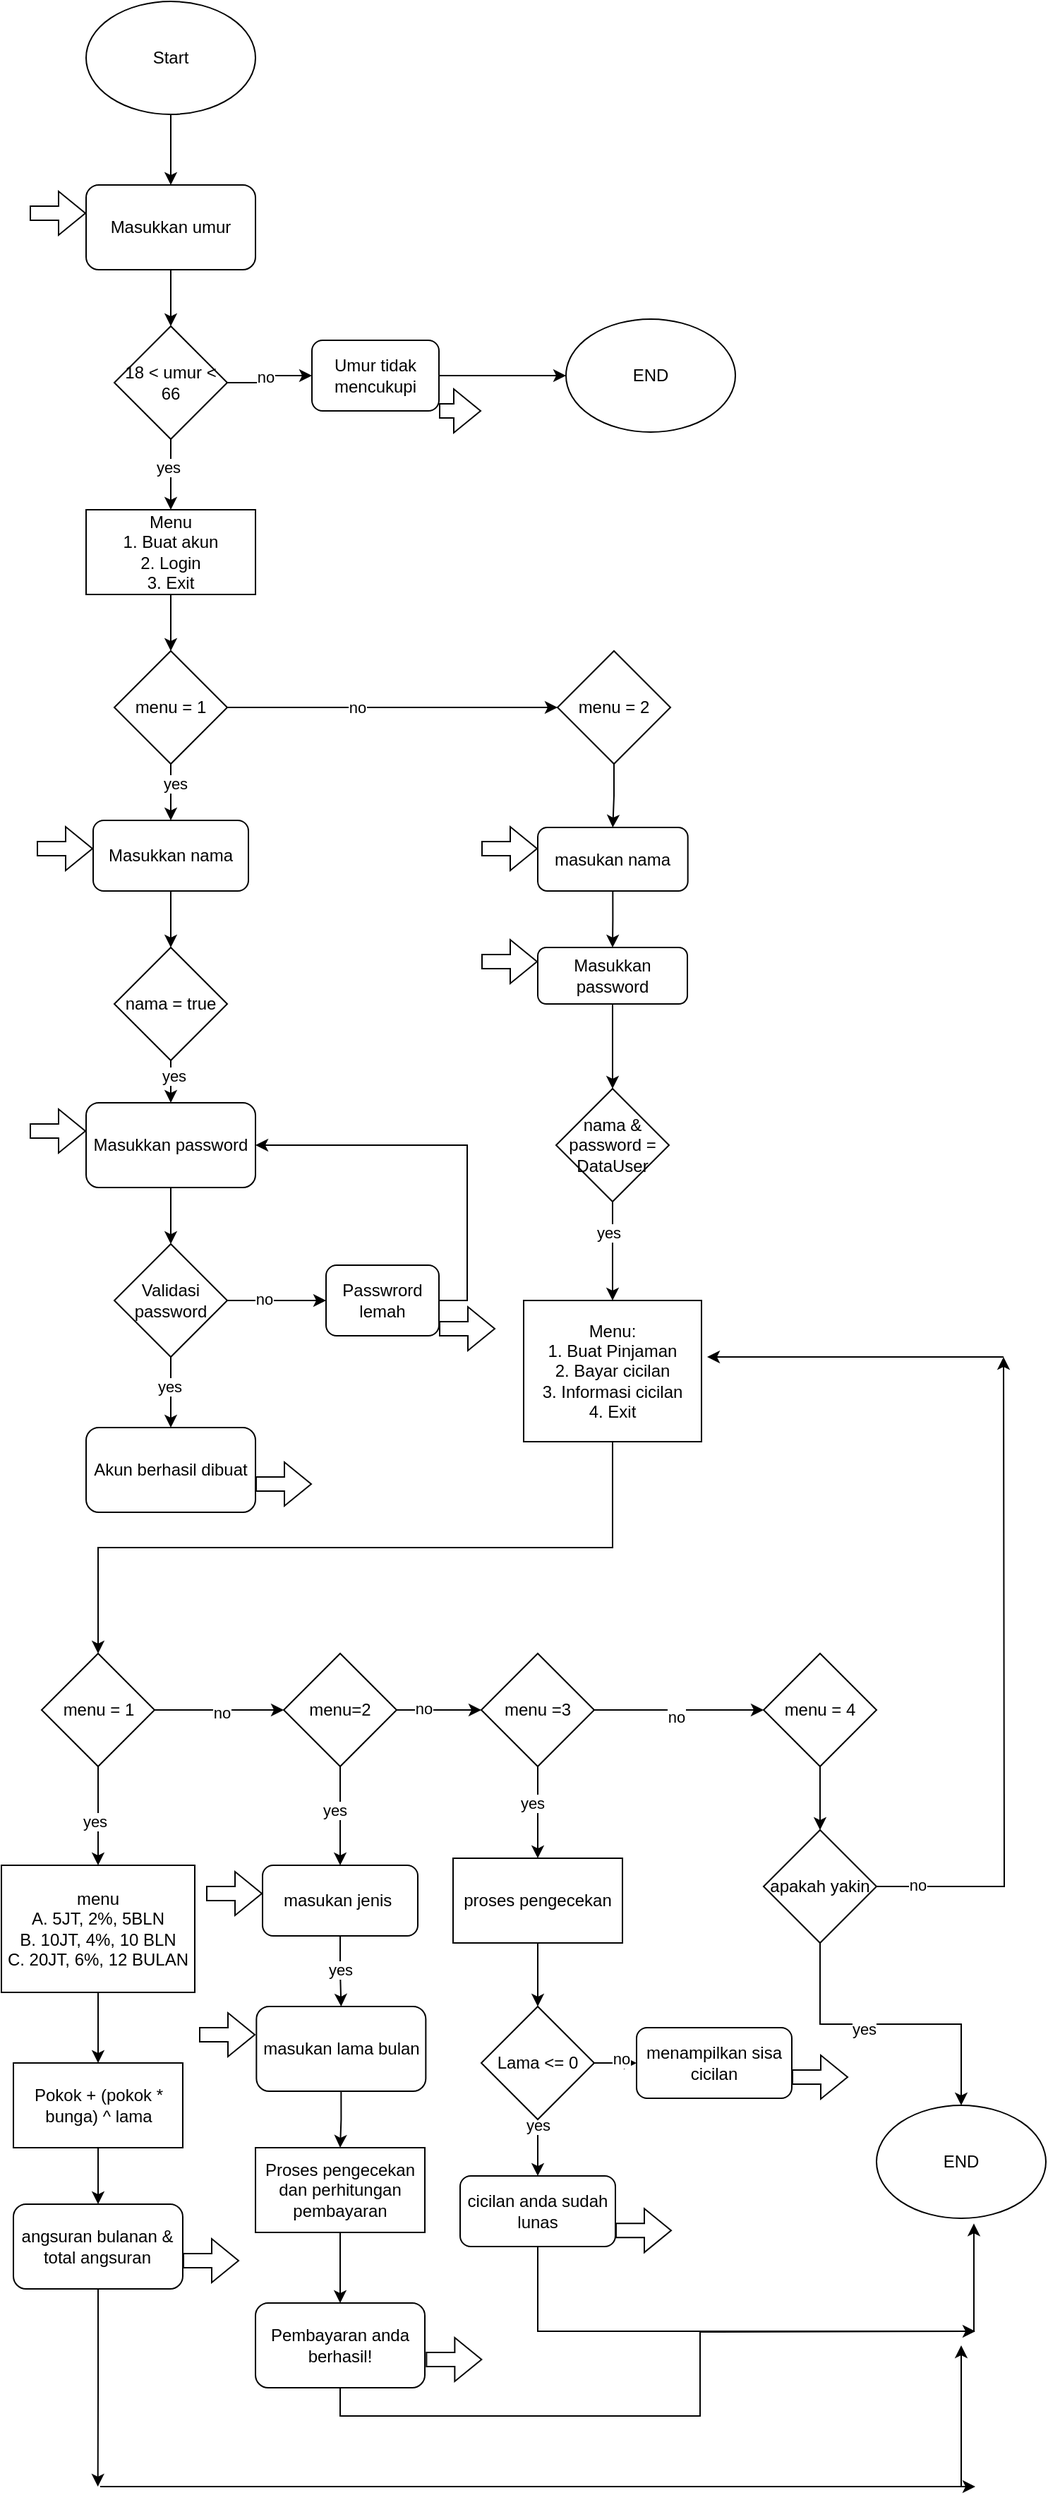 <mxfile version="24.7.17">
  <diagram id="C5RBs43oDa-KdzZeNtuy" name="Page-1">
    <mxGraphModel dx="1957" dy="771" grid="1" gridSize="10" guides="1" tooltips="1" connect="1" arrows="1" fold="1" page="1" pageScale="1" pageWidth="827" pageHeight="1169" math="0" shadow="0">
      <root>
        <mxCell id="WIyWlLk6GJQsqaUBKTNV-0" />
        <mxCell id="WIyWlLk6GJQsqaUBKTNV-1" parent="WIyWlLk6GJQsqaUBKTNV-0" />
        <mxCell id="LsBEOl2nDuF0hXu2eeSG-28" value="" style="edgeStyle=orthogonalEdgeStyle;rounded=0;orthogonalLoop=1;jettySize=auto;html=1;" edge="1" parent="WIyWlLk6GJQsqaUBKTNV-1" source="LsBEOl2nDuF0hXu2eeSG-26" target="LsBEOl2nDuF0hXu2eeSG-30">
          <mxGeometry relative="1" as="geometry">
            <mxPoint x="160" y="180" as="targetPoint" />
          </mxGeometry>
        </mxCell>
        <mxCell id="LsBEOl2nDuF0hXu2eeSG-26" value="Start" style="ellipse;whiteSpace=wrap;html=1;" vertex="1" parent="WIyWlLk6GJQsqaUBKTNV-1">
          <mxGeometry x="100" y="30" width="120" height="80" as="geometry" />
        </mxCell>
        <mxCell id="LsBEOl2nDuF0hXu2eeSG-32" style="edgeStyle=orthogonalEdgeStyle;rounded=0;orthogonalLoop=1;jettySize=auto;html=1;exitX=0.5;exitY=1;exitDx=0;exitDy=0;" edge="1" parent="WIyWlLk6GJQsqaUBKTNV-1" source="LsBEOl2nDuF0hXu2eeSG-30" target="LsBEOl2nDuF0hXu2eeSG-33">
          <mxGeometry relative="1" as="geometry">
            <mxPoint x="160" y="280" as="targetPoint" />
          </mxGeometry>
        </mxCell>
        <mxCell id="LsBEOl2nDuF0hXu2eeSG-30" value="Masukkan umur" style="rounded=1;whiteSpace=wrap;html=1;" vertex="1" parent="WIyWlLk6GJQsqaUBKTNV-1">
          <mxGeometry x="100" y="160" width="120" height="60" as="geometry" />
        </mxCell>
        <mxCell id="LsBEOl2nDuF0hXu2eeSG-31" value="" style="shape=flexArrow;endArrow=classic;html=1;rounded=0;" edge="1" parent="WIyWlLk6GJQsqaUBKTNV-1">
          <mxGeometry width="50" height="50" relative="1" as="geometry">
            <mxPoint x="60" y="180" as="sourcePoint" />
            <mxPoint x="100" y="180" as="targetPoint" />
          </mxGeometry>
        </mxCell>
        <mxCell id="LsBEOl2nDuF0hXu2eeSG-34" style="edgeStyle=orthogonalEdgeStyle;rounded=0;orthogonalLoop=1;jettySize=auto;html=1;exitX=1;exitY=0.5;exitDx=0;exitDy=0;" edge="1" parent="WIyWlLk6GJQsqaUBKTNV-1" source="LsBEOl2nDuF0hXu2eeSG-33" target="LsBEOl2nDuF0hXu2eeSG-40">
          <mxGeometry relative="1" as="geometry">
            <mxPoint x="280" y="300" as="targetPoint" />
          </mxGeometry>
        </mxCell>
        <mxCell id="LsBEOl2nDuF0hXu2eeSG-35" value="no" style="edgeLabel;html=1;align=center;verticalAlign=middle;resizable=0;points=[];" vertex="1" connectable="0" parent="LsBEOl2nDuF0hXu2eeSG-34">
          <mxGeometry x="-0.01" y="2" relative="1" as="geometry">
            <mxPoint x="-1" y="-2" as="offset" />
          </mxGeometry>
        </mxCell>
        <mxCell id="LsBEOl2nDuF0hXu2eeSG-45" style="edgeStyle=orthogonalEdgeStyle;rounded=0;orthogonalLoop=1;jettySize=auto;html=1;exitX=0.5;exitY=1;exitDx=0;exitDy=0;" edge="1" parent="WIyWlLk6GJQsqaUBKTNV-1" source="LsBEOl2nDuF0hXu2eeSG-33" target="LsBEOl2nDuF0hXu2eeSG-46">
          <mxGeometry relative="1" as="geometry">
            <mxPoint x="160" y="390" as="targetPoint" />
          </mxGeometry>
        </mxCell>
        <mxCell id="LsBEOl2nDuF0hXu2eeSG-47" value="yes" style="edgeLabel;html=1;align=center;verticalAlign=middle;resizable=0;points=[];" vertex="1" connectable="0" parent="LsBEOl2nDuF0hXu2eeSG-45">
          <mxGeometry x="-0.2" y="-2" relative="1" as="geometry">
            <mxPoint as="offset" />
          </mxGeometry>
        </mxCell>
        <mxCell id="LsBEOl2nDuF0hXu2eeSG-33" value="18 &amp;lt; umur &amp;lt; 66" style="rhombus;whiteSpace=wrap;html=1;" vertex="1" parent="WIyWlLk6GJQsqaUBKTNV-1">
          <mxGeometry x="120" y="260" width="80" height="80" as="geometry" />
        </mxCell>
        <mxCell id="LsBEOl2nDuF0hXu2eeSG-42" style="edgeStyle=orthogonalEdgeStyle;rounded=0;orthogonalLoop=1;jettySize=auto;html=1;exitX=1;exitY=0.5;exitDx=0;exitDy=0;" edge="1" parent="WIyWlLk6GJQsqaUBKTNV-1" source="LsBEOl2nDuF0hXu2eeSG-40" target="LsBEOl2nDuF0hXu2eeSG-44">
          <mxGeometry relative="1" as="geometry">
            <mxPoint x="440" y="300" as="targetPoint" />
          </mxGeometry>
        </mxCell>
        <mxCell id="LsBEOl2nDuF0hXu2eeSG-40" value="Umur tidak mencukupi" style="rounded=1;whiteSpace=wrap;html=1;" vertex="1" parent="WIyWlLk6GJQsqaUBKTNV-1">
          <mxGeometry x="260" y="270" width="90" height="50" as="geometry" />
        </mxCell>
        <mxCell id="LsBEOl2nDuF0hXu2eeSG-41" value="" style="shape=flexArrow;endArrow=classic;html=1;rounded=0;" edge="1" parent="WIyWlLk6GJQsqaUBKTNV-1">
          <mxGeometry width="50" height="50" relative="1" as="geometry">
            <mxPoint x="350" y="320" as="sourcePoint" />
            <mxPoint x="380" y="320" as="targetPoint" />
          </mxGeometry>
        </mxCell>
        <mxCell id="LsBEOl2nDuF0hXu2eeSG-44" value="END" style="ellipse;whiteSpace=wrap;html=1;" vertex="1" parent="WIyWlLk6GJQsqaUBKTNV-1">
          <mxGeometry x="440" y="255" width="120" height="80" as="geometry" />
        </mxCell>
        <mxCell id="LsBEOl2nDuF0hXu2eeSG-48" style="edgeStyle=orthogonalEdgeStyle;rounded=0;orthogonalLoop=1;jettySize=auto;html=1;exitX=0.5;exitY=1;exitDx=0;exitDy=0;" edge="1" parent="WIyWlLk6GJQsqaUBKTNV-1" source="LsBEOl2nDuF0hXu2eeSG-46" target="LsBEOl2nDuF0hXu2eeSG-49">
          <mxGeometry relative="1" as="geometry">
            <mxPoint x="160" y="500" as="targetPoint" />
          </mxGeometry>
        </mxCell>
        <mxCell id="LsBEOl2nDuF0hXu2eeSG-46" value="Menu&lt;div&gt;1. Buat akun&lt;/div&gt;&lt;div&gt;2. Login&lt;/div&gt;&lt;div&gt;3. Exit&lt;/div&gt;" style="rounded=0;whiteSpace=wrap;html=1;" vertex="1" parent="WIyWlLk6GJQsqaUBKTNV-1">
          <mxGeometry x="100" y="390" width="120" height="60" as="geometry" />
        </mxCell>
        <mxCell id="LsBEOl2nDuF0hXu2eeSG-50" style="edgeStyle=orthogonalEdgeStyle;rounded=0;orthogonalLoop=1;jettySize=auto;html=1;exitX=0.5;exitY=1;exitDx=0;exitDy=0;" edge="1" parent="WIyWlLk6GJQsqaUBKTNV-1" source="LsBEOl2nDuF0hXu2eeSG-49" target="LsBEOl2nDuF0hXu2eeSG-51">
          <mxGeometry relative="1" as="geometry">
            <mxPoint x="160" y="620" as="targetPoint" />
          </mxGeometry>
        </mxCell>
        <mxCell id="LsBEOl2nDuF0hXu2eeSG-70" value="yes" style="edgeLabel;html=1;align=center;verticalAlign=middle;resizable=0;points=[];" vertex="1" connectable="0" parent="LsBEOl2nDuF0hXu2eeSG-50">
          <mxGeometry x="-0.317" y="3" relative="1" as="geometry">
            <mxPoint as="offset" />
          </mxGeometry>
        </mxCell>
        <mxCell id="LsBEOl2nDuF0hXu2eeSG-71" style="edgeStyle=orthogonalEdgeStyle;rounded=0;orthogonalLoop=1;jettySize=auto;html=1;exitX=1;exitY=0.5;exitDx=0;exitDy=0;" edge="1" parent="WIyWlLk6GJQsqaUBKTNV-1" source="LsBEOl2nDuF0hXu2eeSG-49" target="LsBEOl2nDuF0hXu2eeSG-73">
          <mxGeometry relative="1" as="geometry">
            <mxPoint x="410" y="530" as="targetPoint" />
          </mxGeometry>
        </mxCell>
        <mxCell id="LsBEOl2nDuF0hXu2eeSG-72" value="no" style="edgeLabel;html=1;align=center;verticalAlign=middle;resizable=0;points=[];" vertex="1" connectable="0" parent="LsBEOl2nDuF0hXu2eeSG-71">
          <mxGeometry x="-0.212" relative="1" as="geometry">
            <mxPoint as="offset" />
          </mxGeometry>
        </mxCell>
        <mxCell id="LsBEOl2nDuF0hXu2eeSG-49" value="menu = 1" style="rhombus;whiteSpace=wrap;html=1;" vertex="1" parent="WIyWlLk6GJQsqaUBKTNV-1">
          <mxGeometry x="120" y="490" width="80" height="80" as="geometry" />
        </mxCell>
        <mxCell id="LsBEOl2nDuF0hXu2eeSG-53" style="edgeStyle=orthogonalEdgeStyle;rounded=0;orthogonalLoop=1;jettySize=auto;html=1;exitX=0.5;exitY=1;exitDx=0;exitDy=0;" edge="1" parent="WIyWlLk6GJQsqaUBKTNV-1" source="LsBEOl2nDuF0hXu2eeSG-51" target="LsBEOl2nDuF0hXu2eeSG-54">
          <mxGeometry relative="1" as="geometry">
            <mxPoint x="160" y="710" as="targetPoint" />
          </mxGeometry>
        </mxCell>
        <mxCell id="LsBEOl2nDuF0hXu2eeSG-51" value="Masukkan nama" style="rounded=1;whiteSpace=wrap;html=1;" vertex="1" parent="WIyWlLk6GJQsqaUBKTNV-1">
          <mxGeometry x="105" y="610" width="110" height="50" as="geometry" />
        </mxCell>
        <mxCell id="LsBEOl2nDuF0hXu2eeSG-52" value="" style="shape=flexArrow;endArrow=classic;html=1;rounded=0;" edge="1" parent="WIyWlLk6GJQsqaUBKTNV-1">
          <mxGeometry width="50" height="50" relative="1" as="geometry">
            <mxPoint x="65" y="630" as="sourcePoint" />
            <mxPoint x="105" y="630" as="targetPoint" />
          </mxGeometry>
        </mxCell>
        <mxCell id="LsBEOl2nDuF0hXu2eeSG-55" style="edgeStyle=orthogonalEdgeStyle;rounded=0;orthogonalLoop=1;jettySize=auto;html=1;exitX=0.5;exitY=1;exitDx=0;exitDy=0;" edge="1" parent="WIyWlLk6GJQsqaUBKTNV-1" source="LsBEOl2nDuF0hXu2eeSG-54" target="LsBEOl2nDuF0hXu2eeSG-56">
          <mxGeometry relative="1" as="geometry">
            <mxPoint x="160" y="820" as="targetPoint" />
          </mxGeometry>
        </mxCell>
        <mxCell id="LsBEOl2nDuF0hXu2eeSG-58" value="yes" style="edgeLabel;html=1;align=center;verticalAlign=middle;resizable=0;points=[];" vertex="1" connectable="0" parent="LsBEOl2nDuF0hXu2eeSG-55">
          <mxGeometry x="0.24" y="2" relative="1" as="geometry">
            <mxPoint as="offset" />
          </mxGeometry>
        </mxCell>
        <mxCell id="LsBEOl2nDuF0hXu2eeSG-54" value="nama = true" style="rhombus;whiteSpace=wrap;html=1;" vertex="1" parent="WIyWlLk6GJQsqaUBKTNV-1">
          <mxGeometry x="120" y="700" width="80" height="80" as="geometry" />
        </mxCell>
        <mxCell id="LsBEOl2nDuF0hXu2eeSG-59" style="edgeStyle=orthogonalEdgeStyle;rounded=0;orthogonalLoop=1;jettySize=auto;html=1;exitX=0.5;exitY=1;exitDx=0;exitDy=0;" edge="1" parent="WIyWlLk6GJQsqaUBKTNV-1" source="LsBEOl2nDuF0hXu2eeSG-56" target="LsBEOl2nDuF0hXu2eeSG-60">
          <mxGeometry relative="1" as="geometry">
            <mxPoint x="160.333" y="910" as="targetPoint" />
          </mxGeometry>
        </mxCell>
        <mxCell id="LsBEOl2nDuF0hXu2eeSG-56" value="Masukkan password" style="rounded=1;whiteSpace=wrap;html=1;" vertex="1" parent="WIyWlLk6GJQsqaUBKTNV-1">
          <mxGeometry x="100" y="810" width="120" height="60" as="geometry" />
        </mxCell>
        <mxCell id="LsBEOl2nDuF0hXu2eeSG-57" value="" style="shape=flexArrow;endArrow=classic;html=1;rounded=0;" edge="1" parent="WIyWlLk6GJQsqaUBKTNV-1">
          <mxGeometry width="50" height="50" relative="1" as="geometry">
            <mxPoint x="60" y="830" as="sourcePoint" />
            <mxPoint x="100" y="830" as="targetPoint" />
          </mxGeometry>
        </mxCell>
        <mxCell id="LsBEOl2nDuF0hXu2eeSG-61" style="edgeStyle=orthogonalEdgeStyle;rounded=0;orthogonalLoop=1;jettySize=auto;html=1;exitX=0.5;exitY=1;exitDx=0;exitDy=0;" edge="1" parent="WIyWlLk6GJQsqaUBKTNV-1" source="LsBEOl2nDuF0hXu2eeSG-60" target="LsBEOl2nDuF0hXu2eeSG-62">
          <mxGeometry relative="1" as="geometry">
            <mxPoint x="160.333" y="1030" as="targetPoint" />
          </mxGeometry>
        </mxCell>
        <mxCell id="LsBEOl2nDuF0hXu2eeSG-64" value="yes" style="edgeLabel;html=1;align=center;verticalAlign=middle;resizable=0;points=[];" vertex="1" connectable="0" parent="LsBEOl2nDuF0hXu2eeSG-61">
          <mxGeometry x="-0.187" y="-1" relative="1" as="geometry">
            <mxPoint as="offset" />
          </mxGeometry>
        </mxCell>
        <mxCell id="LsBEOl2nDuF0hXu2eeSG-65" style="edgeStyle=orthogonalEdgeStyle;rounded=0;orthogonalLoop=1;jettySize=auto;html=1;exitX=1;exitY=0.5;exitDx=0;exitDy=0;" edge="1" parent="WIyWlLk6GJQsqaUBKTNV-1" source="LsBEOl2nDuF0hXu2eeSG-60" target="LsBEOl2nDuF0hXu2eeSG-66">
          <mxGeometry relative="1" as="geometry">
            <mxPoint x="260" y="950.333" as="targetPoint" />
          </mxGeometry>
        </mxCell>
        <mxCell id="LsBEOl2nDuF0hXu2eeSG-67" value="no" style="edgeLabel;html=1;align=center;verticalAlign=middle;resizable=0;points=[];" vertex="1" connectable="0" parent="LsBEOl2nDuF0hXu2eeSG-65">
          <mxGeometry x="-0.278" y="1" relative="1" as="geometry">
            <mxPoint as="offset" />
          </mxGeometry>
        </mxCell>
        <mxCell id="LsBEOl2nDuF0hXu2eeSG-60" value="Validasi password" style="rhombus;whiteSpace=wrap;html=1;" vertex="1" parent="WIyWlLk6GJQsqaUBKTNV-1">
          <mxGeometry x="120.003" y="910" width="80" height="80" as="geometry" />
        </mxCell>
        <mxCell id="LsBEOl2nDuF0hXu2eeSG-62" value="Akun berhasil dibuat" style="rounded=1;whiteSpace=wrap;html=1;" vertex="1" parent="WIyWlLk6GJQsqaUBKTNV-1">
          <mxGeometry x="100.003" y="1040" width="120" height="60" as="geometry" />
        </mxCell>
        <mxCell id="LsBEOl2nDuF0hXu2eeSG-63" value="" style="shape=flexArrow;endArrow=classic;html=1;rounded=0;" edge="1" parent="WIyWlLk6GJQsqaUBKTNV-1">
          <mxGeometry width="50" height="50" relative="1" as="geometry">
            <mxPoint x="220" y="1080" as="sourcePoint" />
            <mxPoint x="260" y="1080" as="targetPoint" />
          </mxGeometry>
        </mxCell>
        <mxCell id="LsBEOl2nDuF0hXu2eeSG-68" style="edgeStyle=orthogonalEdgeStyle;rounded=0;orthogonalLoop=1;jettySize=auto;html=1;exitX=1;exitY=0.5;exitDx=0;exitDy=0;entryX=1;entryY=0.5;entryDx=0;entryDy=0;" edge="1" parent="WIyWlLk6GJQsqaUBKTNV-1" source="LsBEOl2nDuF0hXu2eeSG-66" target="LsBEOl2nDuF0hXu2eeSG-56">
          <mxGeometry relative="1" as="geometry" />
        </mxCell>
        <mxCell id="LsBEOl2nDuF0hXu2eeSG-66" value="Passwrord lemah" style="rounded=1;whiteSpace=wrap;html=1;" vertex="1" parent="WIyWlLk6GJQsqaUBKTNV-1">
          <mxGeometry x="270" y="925" width="80" height="50" as="geometry" />
        </mxCell>
        <mxCell id="LsBEOl2nDuF0hXu2eeSG-74" style="edgeStyle=orthogonalEdgeStyle;rounded=0;orthogonalLoop=1;jettySize=auto;html=1;exitX=0.5;exitY=1;exitDx=0;exitDy=0;" edge="1" parent="WIyWlLk6GJQsqaUBKTNV-1" source="LsBEOl2nDuF0hXu2eeSG-73" target="LsBEOl2nDuF0hXu2eeSG-75">
          <mxGeometry relative="1" as="geometry">
            <mxPoint x="473.667" y="610" as="targetPoint" />
          </mxGeometry>
        </mxCell>
        <mxCell id="LsBEOl2nDuF0hXu2eeSG-73" value="menu = 2" style="rhombus;whiteSpace=wrap;html=1;" vertex="1" parent="WIyWlLk6GJQsqaUBKTNV-1">
          <mxGeometry x="434" y="490" width="80" height="80" as="geometry" />
        </mxCell>
        <mxCell id="LsBEOl2nDuF0hXu2eeSG-77" style="edgeStyle=orthogonalEdgeStyle;rounded=0;orthogonalLoop=1;jettySize=auto;html=1;exitX=0.5;exitY=1;exitDx=0;exitDy=0;" edge="1" parent="WIyWlLk6GJQsqaUBKTNV-1" source="LsBEOl2nDuF0hXu2eeSG-75" target="LsBEOl2nDuF0hXu2eeSG-78">
          <mxGeometry relative="1" as="geometry">
            <mxPoint x="473.667" y="710" as="targetPoint" />
          </mxGeometry>
        </mxCell>
        <mxCell id="LsBEOl2nDuF0hXu2eeSG-75" value="masukan nama" style="rounded=1;whiteSpace=wrap;html=1;" vertex="1" parent="WIyWlLk6GJQsqaUBKTNV-1">
          <mxGeometry x="420" y="615" width="106.33" height="45" as="geometry" />
        </mxCell>
        <mxCell id="LsBEOl2nDuF0hXu2eeSG-76" value="" style="shape=flexArrow;endArrow=classic;html=1;rounded=0;" edge="1" parent="WIyWlLk6GJQsqaUBKTNV-1">
          <mxGeometry width="50" height="50" relative="1" as="geometry">
            <mxPoint x="380" y="630" as="sourcePoint" />
            <mxPoint x="420" y="630" as="targetPoint" />
          </mxGeometry>
        </mxCell>
        <mxCell id="LsBEOl2nDuF0hXu2eeSG-80" style="edgeStyle=orthogonalEdgeStyle;rounded=0;orthogonalLoop=1;jettySize=auto;html=1;exitX=0.5;exitY=1;exitDx=0;exitDy=0;" edge="1" parent="WIyWlLk6GJQsqaUBKTNV-1" source="LsBEOl2nDuF0hXu2eeSG-78" target="LsBEOl2nDuF0hXu2eeSG-82">
          <mxGeometry relative="1" as="geometry">
            <mxPoint x="473" y="790" as="targetPoint" />
          </mxGeometry>
        </mxCell>
        <mxCell id="LsBEOl2nDuF0hXu2eeSG-78" value="Masukkan password" style="rounded=1;whiteSpace=wrap;html=1;" vertex="1" parent="WIyWlLk6GJQsqaUBKTNV-1">
          <mxGeometry x="420" y="700" width="106" height="40" as="geometry" />
        </mxCell>
        <mxCell id="LsBEOl2nDuF0hXu2eeSG-79" value="" style="shape=flexArrow;endArrow=classic;html=1;rounded=0;" edge="1" parent="WIyWlLk6GJQsqaUBKTNV-1">
          <mxGeometry width="50" height="50" relative="1" as="geometry">
            <mxPoint x="380" y="710" as="sourcePoint" />
            <mxPoint x="420" y="710" as="targetPoint" />
          </mxGeometry>
        </mxCell>
        <mxCell id="LsBEOl2nDuF0hXu2eeSG-83" style="edgeStyle=orthogonalEdgeStyle;rounded=0;orthogonalLoop=1;jettySize=auto;html=1;exitX=0.5;exitY=1;exitDx=0;exitDy=0;" edge="1" parent="WIyWlLk6GJQsqaUBKTNV-1" source="LsBEOl2nDuF0hXu2eeSG-82" target="LsBEOl2nDuF0hXu2eeSG-84">
          <mxGeometry relative="1" as="geometry">
            <mxPoint x="473" y="930" as="targetPoint" />
          </mxGeometry>
        </mxCell>
        <mxCell id="LsBEOl2nDuF0hXu2eeSG-85" value="yes" style="edgeLabel;html=1;align=center;verticalAlign=middle;resizable=0;points=[];" vertex="1" connectable="0" parent="LsBEOl2nDuF0hXu2eeSG-83">
          <mxGeometry x="-0.371" y="-3" relative="1" as="geometry">
            <mxPoint as="offset" />
          </mxGeometry>
        </mxCell>
        <mxCell id="LsBEOl2nDuF0hXu2eeSG-82" value="nama &amp;amp; password = DataUser" style="rhombus;whiteSpace=wrap;html=1;" vertex="1" parent="WIyWlLk6GJQsqaUBKTNV-1">
          <mxGeometry x="433" y="800" width="80" height="80" as="geometry" />
        </mxCell>
        <mxCell id="LsBEOl2nDuF0hXu2eeSG-86" style="edgeStyle=orthogonalEdgeStyle;rounded=0;orthogonalLoop=1;jettySize=auto;html=1;exitX=0.5;exitY=1;exitDx=0;exitDy=0;" edge="1" parent="WIyWlLk6GJQsqaUBKTNV-1" source="LsBEOl2nDuF0hXu2eeSG-84" target="LsBEOl2nDuF0hXu2eeSG-87">
          <mxGeometry relative="1" as="geometry">
            <mxPoint x="473" y="1110" as="targetPoint" />
          </mxGeometry>
        </mxCell>
        <mxCell id="LsBEOl2nDuF0hXu2eeSG-84" value="Menu:&lt;div&gt;1. Buat Pinjaman&lt;/div&gt;&lt;div&gt;2. Bayar cicilan&lt;/div&gt;&lt;div&gt;3. Informasi cicilan&lt;/div&gt;&lt;div&gt;4. Exit&lt;/div&gt;" style="rounded=0;whiteSpace=wrap;html=1;" vertex="1" parent="WIyWlLk6GJQsqaUBKTNV-1">
          <mxGeometry x="410" y="950" width="126" height="100" as="geometry" />
        </mxCell>
        <mxCell id="LsBEOl2nDuF0hXu2eeSG-89" style="edgeStyle=orthogonalEdgeStyle;rounded=0;orthogonalLoop=1;jettySize=auto;html=1;exitX=0.5;exitY=1;exitDx=0;exitDy=0;" edge="1" parent="WIyWlLk6GJQsqaUBKTNV-1" source="LsBEOl2nDuF0hXu2eeSG-87" target="LsBEOl2nDuF0hXu2eeSG-92">
          <mxGeometry relative="1" as="geometry">
            <mxPoint x="108.5" y="1350" as="targetPoint" />
          </mxGeometry>
        </mxCell>
        <mxCell id="LsBEOl2nDuF0hXu2eeSG-90" value="yes" style="edgeLabel;html=1;align=center;verticalAlign=middle;resizable=0;points=[];" vertex="1" connectable="0" parent="LsBEOl2nDuF0hXu2eeSG-89">
          <mxGeometry x="0.103" y="-3" relative="1" as="geometry">
            <mxPoint as="offset" />
          </mxGeometry>
        </mxCell>
        <mxCell id="LsBEOl2nDuF0hXu2eeSG-95" style="edgeStyle=orthogonalEdgeStyle;rounded=0;orthogonalLoop=1;jettySize=auto;html=1;exitX=1;exitY=0.5;exitDx=0;exitDy=0;" edge="1" parent="WIyWlLk6GJQsqaUBKTNV-1" source="LsBEOl2nDuF0hXu2eeSG-87" target="LsBEOl2nDuF0hXu2eeSG-96">
          <mxGeometry relative="1" as="geometry">
            <mxPoint x="450" y="1229.667" as="targetPoint" />
          </mxGeometry>
        </mxCell>
        <mxCell id="LsBEOl2nDuF0hXu2eeSG-98" value="no" style="edgeLabel;html=1;align=center;verticalAlign=middle;resizable=0;points=[];" vertex="1" connectable="0" parent="LsBEOl2nDuF0hXu2eeSG-95">
          <mxGeometry x="0.053" y="-2" relative="1" as="geometry">
            <mxPoint x="-1" as="offset" />
          </mxGeometry>
        </mxCell>
        <mxCell id="LsBEOl2nDuF0hXu2eeSG-87" value="menu = 1" style="rhombus;whiteSpace=wrap;html=1;" vertex="1" parent="WIyWlLk6GJQsqaUBKTNV-1">
          <mxGeometry x="68.5" y="1200" width="80" height="80" as="geometry" />
        </mxCell>
        <mxCell id="LsBEOl2nDuF0hXu2eeSG-91" value="" style="shape=flexArrow;endArrow=classic;html=1;rounded=0;" edge="1" parent="WIyWlLk6GJQsqaUBKTNV-1">
          <mxGeometry width="50" height="50" relative="1" as="geometry">
            <mxPoint x="350" y="970" as="sourcePoint" />
            <mxPoint x="390" y="970" as="targetPoint" />
          </mxGeometry>
        </mxCell>
        <mxCell id="LsBEOl2nDuF0hXu2eeSG-93" style="edgeStyle=orthogonalEdgeStyle;rounded=0;orthogonalLoop=1;jettySize=auto;html=1;" edge="1" parent="WIyWlLk6GJQsqaUBKTNV-1" source="LsBEOl2nDuF0hXu2eeSG-92" target="LsBEOl2nDuF0hXu2eeSG-94">
          <mxGeometry relative="1" as="geometry">
            <mxPoint x="108.5" y="1500" as="targetPoint" />
          </mxGeometry>
        </mxCell>
        <mxCell id="LsBEOl2nDuF0hXu2eeSG-92" value="menu&lt;div&gt;A. 5JT, 2%, 5BLN&lt;/div&gt;&lt;div&gt;B. 10JT, 4%, 10 BLN&lt;/div&gt;&lt;div&gt;C. 20JT, 6%, 12 BULAN&lt;/div&gt;" style="rounded=0;whiteSpace=wrap;html=1;" vertex="1" parent="WIyWlLk6GJQsqaUBKTNV-1">
          <mxGeometry x="40" y="1350" width="137" height="90" as="geometry" />
        </mxCell>
        <mxCell id="LsBEOl2nDuF0hXu2eeSG-99" style="edgeStyle=orthogonalEdgeStyle;rounded=0;orthogonalLoop=1;jettySize=auto;html=1;exitX=0.5;exitY=1;exitDx=0;exitDy=0;" edge="1" parent="WIyWlLk6GJQsqaUBKTNV-1" source="LsBEOl2nDuF0hXu2eeSG-94" target="LsBEOl2nDuF0hXu2eeSG-100">
          <mxGeometry relative="1" as="geometry">
            <mxPoint x="109.167" y="1600" as="targetPoint" />
          </mxGeometry>
        </mxCell>
        <mxCell id="LsBEOl2nDuF0hXu2eeSG-94" value="Pokok + (pokok * bunga) ^ lama" style="rounded=0;whiteSpace=wrap;html=1;" vertex="1" parent="WIyWlLk6GJQsqaUBKTNV-1">
          <mxGeometry x="48.5" y="1490" width="120" height="60" as="geometry" />
        </mxCell>
        <mxCell id="LsBEOl2nDuF0hXu2eeSG-97" style="edgeStyle=orthogonalEdgeStyle;rounded=0;orthogonalLoop=1;jettySize=auto;html=1;exitX=0.5;exitY=1;exitDx=0;exitDy=0;" edge="1" parent="WIyWlLk6GJQsqaUBKTNV-1" source="LsBEOl2nDuF0hXu2eeSG-96" target="LsBEOl2nDuF0hXu2eeSG-102">
          <mxGeometry relative="1" as="geometry">
            <mxPoint x="279.677" y="1350" as="targetPoint" />
          </mxGeometry>
        </mxCell>
        <mxCell id="LsBEOl2nDuF0hXu2eeSG-119" value="yes" style="edgeLabel;html=1;align=center;verticalAlign=middle;resizable=0;points=[];" vertex="1" connectable="0" parent="LsBEOl2nDuF0hXu2eeSG-97">
          <mxGeometry x="-0.114" y="-4" relative="1" as="geometry">
            <mxPoint as="offset" />
          </mxGeometry>
        </mxCell>
        <mxCell id="LsBEOl2nDuF0hXu2eeSG-116" style="edgeStyle=orthogonalEdgeStyle;rounded=0;orthogonalLoop=1;jettySize=auto;html=1;exitX=1;exitY=0.5;exitDx=0;exitDy=0;" edge="1" parent="WIyWlLk6GJQsqaUBKTNV-1" source="LsBEOl2nDuF0hXu2eeSG-96" target="LsBEOl2nDuF0hXu2eeSG-118">
          <mxGeometry relative="1" as="geometry">
            <mxPoint x="371.68" y="1239.997" as="targetPoint" />
          </mxGeometry>
        </mxCell>
        <mxCell id="LsBEOl2nDuF0hXu2eeSG-120" value="no" style="edgeLabel;html=1;align=center;verticalAlign=middle;resizable=0;points=[];" vertex="1" connectable="0" parent="LsBEOl2nDuF0hXu2eeSG-116">
          <mxGeometry x="-0.367" y="1" relative="1" as="geometry">
            <mxPoint as="offset" />
          </mxGeometry>
        </mxCell>
        <mxCell id="LsBEOl2nDuF0hXu2eeSG-96" value="menu=2" style="rhombus;whiteSpace=wrap;html=1;" vertex="1" parent="WIyWlLk6GJQsqaUBKTNV-1">
          <mxGeometry x="240.01" y="1199.997" width="80" height="80" as="geometry" />
        </mxCell>
        <mxCell id="LsBEOl2nDuF0hXu2eeSG-159" style="edgeStyle=orthogonalEdgeStyle;rounded=0;orthogonalLoop=1;jettySize=auto;html=1;exitX=0.5;exitY=1;exitDx=0;exitDy=0;" edge="1" parent="WIyWlLk6GJQsqaUBKTNV-1" source="LsBEOl2nDuF0hXu2eeSG-100">
          <mxGeometry relative="1" as="geometry">
            <mxPoint x="108.333" y="1790" as="targetPoint" />
          </mxGeometry>
        </mxCell>
        <mxCell id="LsBEOl2nDuF0hXu2eeSG-100" value="angsuran bulanan &amp;amp; total angsuran" style="rounded=1;whiteSpace=wrap;html=1;" vertex="1" parent="WIyWlLk6GJQsqaUBKTNV-1">
          <mxGeometry x="48.497" y="1590" width="120" height="60" as="geometry" />
        </mxCell>
        <mxCell id="LsBEOl2nDuF0hXu2eeSG-101" value="" style="shape=flexArrow;endArrow=classic;html=1;rounded=0;" edge="1" parent="WIyWlLk6GJQsqaUBKTNV-1">
          <mxGeometry width="50" height="50" relative="1" as="geometry">
            <mxPoint x="168.5" y="1630" as="sourcePoint" />
            <mxPoint x="208.5" y="1630" as="targetPoint" />
          </mxGeometry>
        </mxCell>
        <mxCell id="LsBEOl2nDuF0hXu2eeSG-104" style="edgeStyle=orthogonalEdgeStyle;rounded=0;orthogonalLoop=1;jettySize=auto;html=1;exitX=0.5;exitY=1;exitDx=0;exitDy=0;" edge="1" parent="WIyWlLk6GJQsqaUBKTNV-1" source="LsBEOl2nDuF0hXu2eeSG-102" target="LsBEOl2nDuF0hXu2eeSG-105">
          <mxGeometry relative="1" as="geometry">
            <mxPoint x="280.677" y="1480" as="targetPoint" />
          </mxGeometry>
        </mxCell>
        <mxCell id="LsBEOl2nDuF0hXu2eeSG-133" value="yes" style="edgeLabel;html=1;align=center;verticalAlign=middle;resizable=0;points=[];" vertex="1" connectable="0" parent="LsBEOl2nDuF0hXu2eeSG-104">
          <mxGeometry x="-0.08" relative="1" as="geometry">
            <mxPoint as="offset" />
          </mxGeometry>
        </mxCell>
        <mxCell id="LsBEOl2nDuF0hXu2eeSG-102" value="masukan jenis&amp;nbsp;" style="rounded=1;whiteSpace=wrap;html=1;" vertex="1" parent="WIyWlLk6GJQsqaUBKTNV-1">
          <mxGeometry x="225.01" y="1350" width="110" height="50" as="geometry" />
        </mxCell>
        <mxCell id="LsBEOl2nDuF0hXu2eeSG-103" value="" style="shape=flexArrow;endArrow=classic;html=1;rounded=0;" edge="1" parent="WIyWlLk6GJQsqaUBKTNV-1">
          <mxGeometry width="50" height="50" relative="1" as="geometry">
            <mxPoint x="185.01" y="1370" as="sourcePoint" />
            <mxPoint x="225.01" y="1370" as="targetPoint" />
          </mxGeometry>
        </mxCell>
        <mxCell id="LsBEOl2nDuF0hXu2eeSG-107" style="edgeStyle=orthogonalEdgeStyle;rounded=0;orthogonalLoop=1;jettySize=auto;html=1;exitX=0.5;exitY=1;exitDx=0;exitDy=0;" edge="1" parent="WIyWlLk6GJQsqaUBKTNV-1" source="LsBEOl2nDuF0hXu2eeSG-105" target="LsBEOl2nDuF0hXu2eeSG-112">
          <mxGeometry relative="1" as="geometry">
            <mxPoint x="280.677" y="1540" as="targetPoint" />
          </mxGeometry>
        </mxCell>
        <mxCell id="LsBEOl2nDuF0hXu2eeSG-105" value="masukan lama bulan" style="rounded=1;whiteSpace=wrap;html=1;" vertex="1" parent="WIyWlLk6GJQsqaUBKTNV-1">
          <mxGeometry x="220.677" y="1450" width="120" height="60" as="geometry" />
        </mxCell>
        <mxCell id="LsBEOl2nDuF0hXu2eeSG-106" value="" style="shape=flexArrow;endArrow=classic;html=1;rounded=0;" edge="1" parent="WIyWlLk6GJQsqaUBKTNV-1">
          <mxGeometry width="50" height="50" relative="1" as="geometry">
            <mxPoint x="180.0" y="1470" as="sourcePoint" />
            <mxPoint x="220.0" y="1470" as="targetPoint" />
          </mxGeometry>
        </mxCell>
        <mxCell id="LsBEOl2nDuF0hXu2eeSG-113" style="edgeStyle=orthogonalEdgeStyle;rounded=0;orthogonalLoop=1;jettySize=auto;html=1;exitX=0.5;exitY=1;exitDx=0;exitDy=0;" edge="1" parent="WIyWlLk6GJQsqaUBKTNV-1" source="LsBEOl2nDuF0hXu2eeSG-112" target="LsBEOl2nDuF0hXu2eeSG-114">
          <mxGeometry relative="1" as="geometry">
            <mxPoint x="279.343" y="1660" as="targetPoint" />
          </mxGeometry>
        </mxCell>
        <mxCell id="LsBEOl2nDuF0hXu2eeSG-112" value="Proses pengecekan dan perhitungan pembayaran" style="rounded=0;whiteSpace=wrap;html=1;" vertex="1" parent="WIyWlLk6GJQsqaUBKTNV-1">
          <mxGeometry x="220.007" y="1550" width="120" height="60" as="geometry" />
        </mxCell>
        <mxCell id="LsBEOl2nDuF0hXu2eeSG-157" style="edgeStyle=orthogonalEdgeStyle;rounded=0;orthogonalLoop=1;jettySize=auto;html=1;exitX=0.5;exitY=1;exitDx=0;exitDy=0;" edge="1" parent="WIyWlLk6GJQsqaUBKTNV-1" source="LsBEOl2nDuF0hXu2eeSG-114">
          <mxGeometry relative="1" as="geometry">
            <mxPoint x="730" y="1680" as="targetPoint" />
          </mxGeometry>
        </mxCell>
        <mxCell id="LsBEOl2nDuF0hXu2eeSG-114" value="Pembayaran anda berhasil!" style="rounded=1;whiteSpace=wrap;html=1;" vertex="1" parent="WIyWlLk6GJQsqaUBKTNV-1">
          <mxGeometry x="220.003" y="1660" width="120" height="60" as="geometry" />
        </mxCell>
        <mxCell id="LsBEOl2nDuF0hXu2eeSG-115" value="" style="shape=flexArrow;endArrow=classic;html=1;rounded=0;" edge="1" parent="WIyWlLk6GJQsqaUBKTNV-1">
          <mxGeometry width="50" height="50" relative="1" as="geometry">
            <mxPoint x="340.68" y="1700" as="sourcePoint" />
            <mxPoint x="380.68" y="1700" as="targetPoint" />
          </mxGeometry>
        </mxCell>
        <mxCell id="LsBEOl2nDuF0hXu2eeSG-121" style="edgeStyle=orthogonalEdgeStyle;rounded=0;orthogonalLoop=1;jettySize=auto;html=1;exitX=0.5;exitY=1;exitDx=0;exitDy=0;" edge="1" parent="WIyWlLk6GJQsqaUBKTNV-1" source="LsBEOl2nDuF0hXu2eeSG-118" target="LsBEOl2nDuF0hXu2eeSG-124">
          <mxGeometry relative="1" as="geometry">
            <mxPoint x="420.333" y="1340" as="targetPoint" />
          </mxGeometry>
        </mxCell>
        <mxCell id="LsBEOl2nDuF0hXu2eeSG-122" value="yes" style="edgeLabel;html=1;align=center;verticalAlign=middle;resizable=0;points=[];" vertex="1" connectable="0" parent="LsBEOl2nDuF0hXu2eeSG-121">
          <mxGeometry x="-0.2" y="-4" relative="1" as="geometry">
            <mxPoint as="offset" />
          </mxGeometry>
        </mxCell>
        <mxCell id="LsBEOl2nDuF0hXu2eeSG-140" style="edgeStyle=orthogonalEdgeStyle;rounded=0;orthogonalLoop=1;jettySize=auto;html=1;exitX=1;exitY=0.5;exitDx=0;exitDy=0;" edge="1" parent="WIyWlLk6GJQsqaUBKTNV-1" source="LsBEOl2nDuF0hXu2eeSG-118" target="LsBEOl2nDuF0hXu2eeSG-145">
          <mxGeometry relative="1" as="geometry">
            <mxPoint x="620" y="1240" as="targetPoint" />
          </mxGeometry>
        </mxCell>
        <mxCell id="LsBEOl2nDuF0hXu2eeSG-141" value="no" style="edgeLabel;html=1;align=center;verticalAlign=middle;resizable=0;points=[];" vertex="1" connectable="0" parent="LsBEOl2nDuF0hXu2eeSG-140">
          <mxGeometry x="-0.03" y="-5" relative="1" as="geometry">
            <mxPoint as="offset" />
          </mxGeometry>
        </mxCell>
        <mxCell id="LsBEOl2nDuF0hXu2eeSG-118" value="menu =3" style="rhombus;whiteSpace=wrap;html=1;" vertex="1" parent="WIyWlLk6GJQsqaUBKTNV-1">
          <mxGeometry x="380.0" y="1199.997" width="80" height="80" as="geometry" />
        </mxCell>
        <mxCell id="LsBEOl2nDuF0hXu2eeSG-125" style="edgeStyle=orthogonalEdgeStyle;rounded=0;orthogonalLoop=1;jettySize=auto;html=1;exitX=0.5;exitY=1;exitDx=0;exitDy=0;" edge="1" parent="WIyWlLk6GJQsqaUBKTNV-1" source="LsBEOl2nDuF0hXu2eeSG-124" target="LsBEOl2nDuF0hXu2eeSG-129">
          <mxGeometry relative="1" as="geometry">
            <mxPoint x="420.003" y="1450" as="targetPoint" />
          </mxGeometry>
        </mxCell>
        <mxCell id="LsBEOl2nDuF0hXu2eeSG-124" value="proses pengecekan" style="rounded=0;whiteSpace=wrap;html=1;" vertex="1" parent="WIyWlLk6GJQsqaUBKTNV-1">
          <mxGeometry x="360.003" y="1345" width="120" height="60" as="geometry" />
        </mxCell>
        <mxCell id="LsBEOl2nDuF0hXu2eeSG-130" style="edgeStyle=orthogonalEdgeStyle;rounded=0;orthogonalLoop=1;jettySize=auto;html=1;exitX=0.5;exitY=1;exitDx=0;exitDy=0;" edge="1" parent="WIyWlLk6GJQsqaUBKTNV-1" source="LsBEOl2nDuF0hXu2eeSG-129" target="LsBEOl2nDuF0hXu2eeSG-131">
          <mxGeometry relative="1" as="geometry">
            <mxPoint x="420" y="1590" as="targetPoint" />
          </mxGeometry>
        </mxCell>
        <mxCell id="LsBEOl2nDuF0hXu2eeSG-134" value="yes" style="edgeLabel;html=1;align=center;verticalAlign=middle;resizable=0;points=[];" vertex="1" connectable="0" parent="LsBEOl2nDuF0hXu2eeSG-130">
          <mxGeometry x="-0.817" relative="1" as="geometry">
            <mxPoint as="offset" />
          </mxGeometry>
        </mxCell>
        <mxCell id="LsBEOl2nDuF0hXu2eeSG-136" style="edgeStyle=orthogonalEdgeStyle;rounded=0;orthogonalLoop=1;jettySize=auto;html=1;exitX=1;exitY=0.5;exitDx=0;exitDy=0;" edge="1" parent="WIyWlLk6GJQsqaUBKTNV-1" source="LsBEOl2nDuF0hXu2eeSG-129" target="LsBEOl2nDuF0hXu2eeSG-138">
          <mxGeometry relative="1" as="geometry">
            <mxPoint x="520" y="1489.667" as="targetPoint" />
          </mxGeometry>
        </mxCell>
        <mxCell id="LsBEOl2nDuF0hXu2eeSG-137" value="no" style="edgeLabel;html=1;align=center;verticalAlign=middle;resizable=0;points=[];" vertex="1" connectable="0" parent="LsBEOl2nDuF0hXu2eeSG-136">
          <mxGeometry x="-0.235" y="3" relative="1" as="geometry">
            <mxPoint as="offset" />
          </mxGeometry>
        </mxCell>
        <mxCell id="LsBEOl2nDuF0hXu2eeSG-129" value="Lama &amp;lt;= 0" style="rhombus;whiteSpace=wrap;html=1;" vertex="1" parent="WIyWlLk6GJQsqaUBKTNV-1">
          <mxGeometry x="380.003" y="1450" width="80" height="80" as="geometry" />
        </mxCell>
        <mxCell id="LsBEOl2nDuF0hXu2eeSG-131" value="cicilan anda sudah lunas" style="rounded=1;whiteSpace=wrap;html=1;" vertex="1" parent="WIyWlLk6GJQsqaUBKTNV-1">
          <mxGeometry x="365" y="1570" width="110" height="50" as="geometry" />
        </mxCell>
        <mxCell id="LsBEOl2nDuF0hXu2eeSG-135" value="" style="shape=flexArrow;endArrow=classic;html=1;rounded=0;" edge="1" parent="WIyWlLk6GJQsqaUBKTNV-1">
          <mxGeometry width="50" height="50" relative="1" as="geometry">
            <mxPoint x="475" y="1608.67" as="sourcePoint" />
            <mxPoint x="515" y="1608.67" as="targetPoint" />
          </mxGeometry>
        </mxCell>
        <mxCell id="LsBEOl2nDuF0hXu2eeSG-138" value="menampilkan sisa cicilan" style="rounded=1;whiteSpace=wrap;html=1;" vertex="1" parent="WIyWlLk6GJQsqaUBKTNV-1">
          <mxGeometry x="490" y="1465" width="110" height="50" as="geometry" />
        </mxCell>
        <mxCell id="LsBEOl2nDuF0hXu2eeSG-139" value="" style="shape=flexArrow;endArrow=classic;html=1;rounded=0;" edge="1" parent="WIyWlLk6GJQsqaUBKTNV-1">
          <mxGeometry width="50" height="50" relative="1" as="geometry">
            <mxPoint x="600" y="1500" as="sourcePoint" />
            <mxPoint x="640" y="1500" as="targetPoint" />
          </mxGeometry>
        </mxCell>
        <mxCell id="LsBEOl2nDuF0hXu2eeSG-146" style="edgeStyle=orthogonalEdgeStyle;rounded=0;orthogonalLoop=1;jettySize=auto;html=1;exitX=0.5;exitY=1;exitDx=0;exitDy=0;" edge="1" parent="WIyWlLk6GJQsqaUBKTNV-1" source="LsBEOl2nDuF0hXu2eeSG-145" target="LsBEOl2nDuF0hXu2eeSG-148">
          <mxGeometry relative="1" as="geometry">
            <mxPoint x="620" y="1340" as="targetPoint" />
          </mxGeometry>
        </mxCell>
        <mxCell id="LsBEOl2nDuF0hXu2eeSG-145" value="menu = 4" style="rhombus;whiteSpace=wrap;html=1;" vertex="1" parent="WIyWlLk6GJQsqaUBKTNV-1">
          <mxGeometry x="580" y="1200" width="80" height="80" as="geometry" />
        </mxCell>
        <mxCell id="LsBEOl2nDuF0hXu2eeSG-149" style="edgeStyle=orthogonalEdgeStyle;rounded=0;orthogonalLoop=1;jettySize=auto;html=1;exitX=0.5;exitY=1;exitDx=0;exitDy=0;" edge="1" parent="WIyWlLk6GJQsqaUBKTNV-1" source="LsBEOl2nDuF0hXu2eeSG-148" target="LsBEOl2nDuF0hXu2eeSG-150">
          <mxGeometry relative="1" as="geometry">
            <mxPoint x="700" y="1500" as="targetPoint" />
          </mxGeometry>
        </mxCell>
        <mxCell id="LsBEOl2nDuF0hXu2eeSG-151" value="yes" style="edgeLabel;html=1;align=center;verticalAlign=middle;resizable=0;points=[];" vertex="1" connectable="0" parent="LsBEOl2nDuF0hXu2eeSG-149">
          <mxGeometry x="-0.177" y="-3" relative="1" as="geometry">
            <mxPoint as="offset" />
          </mxGeometry>
        </mxCell>
        <mxCell id="LsBEOl2nDuF0hXu2eeSG-152" style="edgeStyle=orthogonalEdgeStyle;rounded=0;orthogonalLoop=1;jettySize=auto;html=1;exitX=1;exitY=0.5;exitDx=0;exitDy=0;" edge="1" parent="WIyWlLk6GJQsqaUBKTNV-1" source="LsBEOl2nDuF0hXu2eeSG-148">
          <mxGeometry relative="1" as="geometry">
            <mxPoint x="750" y="990" as="targetPoint" />
          </mxGeometry>
        </mxCell>
        <mxCell id="LsBEOl2nDuF0hXu2eeSG-154" value="no" style="edgeLabel;html=1;align=center;verticalAlign=middle;resizable=0;points=[];" vertex="1" connectable="0" parent="LsBEOl2nDuF0hXu2eeSG-152">
          <mxGeometry x="-0.875" y="1" relative="1" as="geometry">
            <mxPoint as="offset" />
          </mxGeometry>
        </mxCell>
        <mxCell id="LsBEOl2nDuF0hXu2eeSG-148" value="apakah yakin" style="rhombus;whiteSpace=wrap;html=1;" vertex="1" parent="WIyWlLk6GJQsqaUBKTNV-1">
          <mxGeometry x="580" y="1325" width="80" height="80" as="geometry" />
        </mxCell>
        <mxCell id="LsBEOl2nDuF0hXu2eeSG-150" value="END" style="ellipse;whiteSpace=wrap;html=1;" vertex="1" parent="WIyWlLk6GJQsqaUBKTNV-1">
          <mxGeometry x="660" y="1520" width="120" height="80" as="geometry" />
        </mxCell>
        <mxCell id="LsBEOl2nDuF0hXu2eeSG-153" value="" style="endArrow=classic;html=1;rounded=0;" edge="1" parent="WIyWlLk6GJQsqaUBKTNV-1">
          <mxGeometry width="50" height="50" relative="1" as="geometry">
            <mxPoint x="750" y="990" as="sourcePoint" />
            <mxPoint x="540" y="990" as="targetPoint" />
          </mxGeometry>
        </mxCell>
        <mxCell id="LsBEOl2nDuF0hXu2eeSG-156" style="edgeStyle=orthogonalEdgeStyle;rounded=0;orthogonalLoop=1;jettySize=auto;html=1;exitX=0.5;exitY=1;exitDx=0;exitDy=0;entryX=0.575;entryY=1.046;entryDx=0;entryDy=0;entryPerimeter=0;" edge="1" parent="WIyWlLk6GJQsqaUBKTNV-1" source="LsBEOl2nDuF0hXu2eeSG-131" target="LsBEOl2nDuF0hXu2eeSG-150">
          <mxGeometry relative="1" as="geometry">
            <Array as="points">
              <mxPoint x="420" y="1680" />
              <mxPoint x="729" y="1680" />
            </Array>
          </mxGeometry>
        </mxCell>
        <mxCell id="LsBEOl2nDuF0hXu2eeSG-160" value="" style="endArrow=classic;html=1;rounded=0;" edge="1" parent="WIyWlLk6GJQsqaUBKTNV-1">
          <mxGeometry width="50" height="50" relative="1" as="geometry">
            <mxPoint x="110" y="1790" as="sourcePoint" />
            <mxPoint x="730" y="1790" as="targetPoint" />
          </mxGeometry>
        </mxCell>
        <mxCell id="LsBEOl2nDuF0hXu2eeSG-162" value="" style="endArrow=classic;html=1;rounded=0;" edge="1" parent="WIyWlLk6GJQsqaUBKTNV-1">
          <mxGeometry width="50" height="50" relative="1" as="geometry">
            <mxPoint x="720" y="1790" as="sourcePoint" />
            <mxPoint x="720" y="1690" as="targetPoint" />
          </mxGeometry>
        </mxCell>
      </root>
    </mxGraphModel>
  </diagram>
</mxfile>
